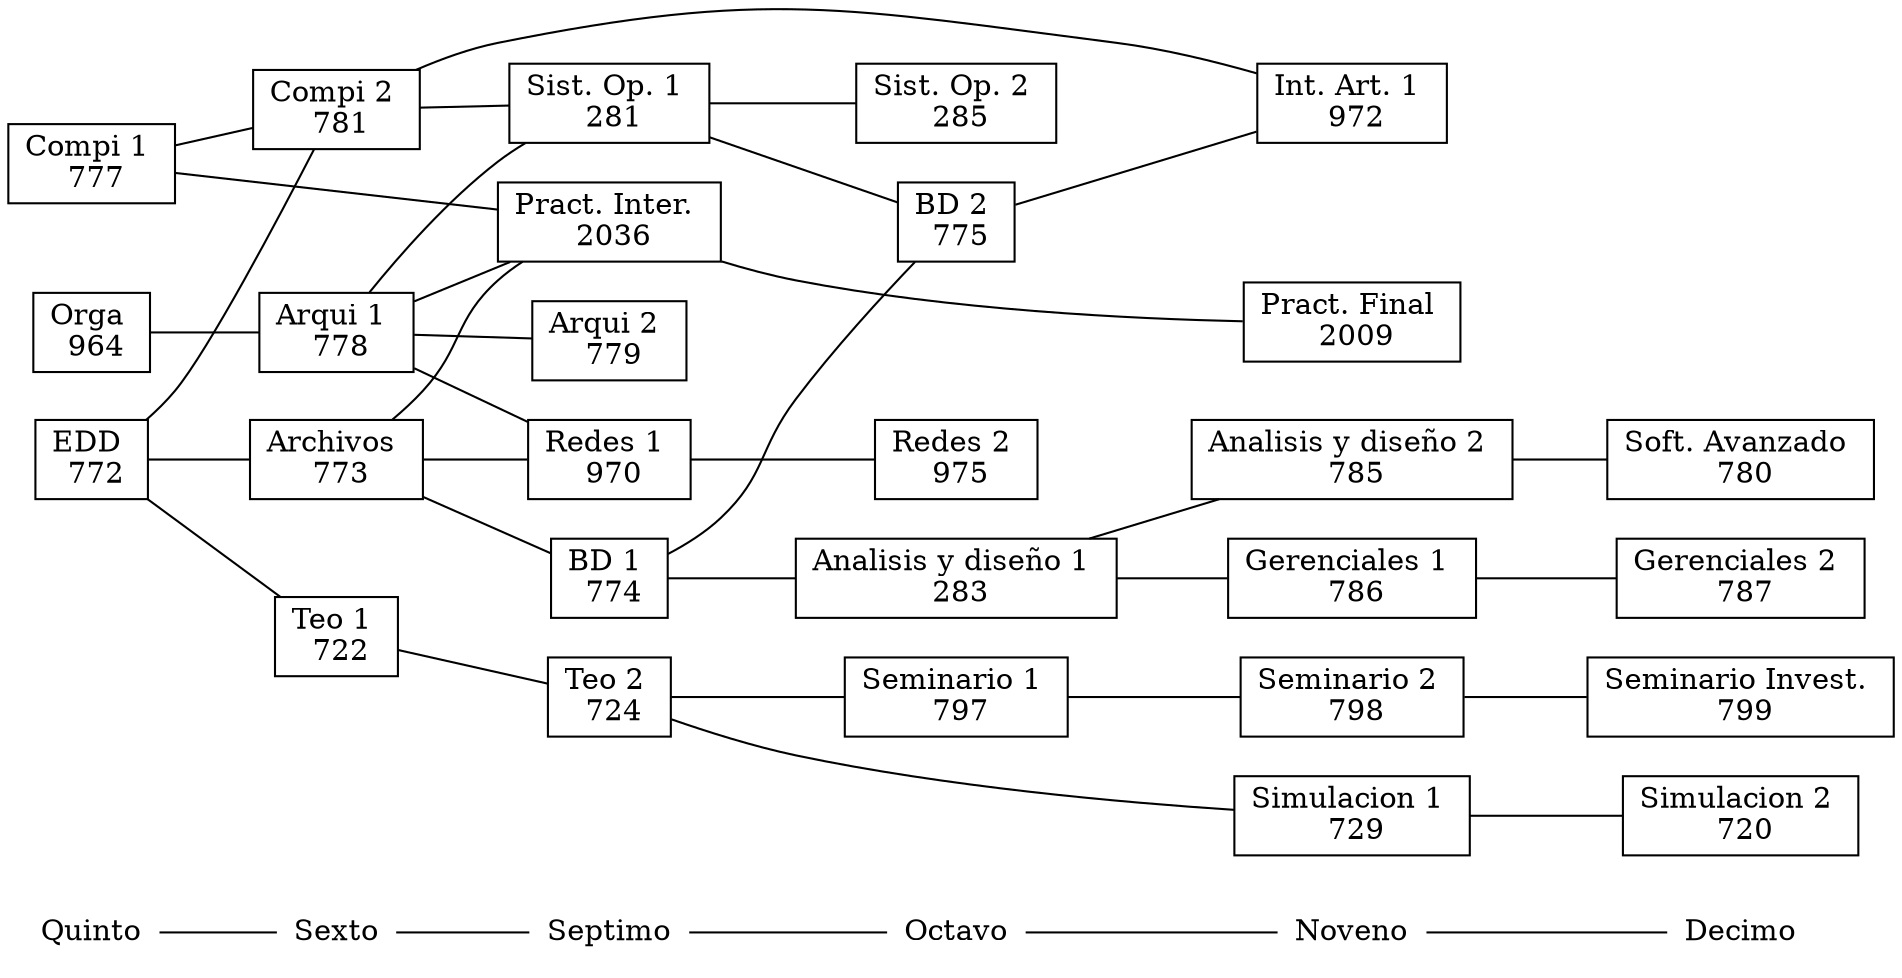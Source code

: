 graph cursos{
	
	node [shape=none]
	
    Quinto -- Sexto;
	Sexto -- Septimo;
	Septimo -- Octavo;
	Octavo -- Noveno;
	Noveno -- Decimo;

	node [shape=record];
	rankdir = LR;
	/*struct1[label="<f0> left | <f1> middle | <f2> right"];
	struct2[label="hello&#92;nworld |{ b |{c|<here> d|e}| f}| g | h"];


	struc3[label="nombre &#92;n codigo |{ b |{c|<here> d|e}| f}| g | h"];

	curso[label="{b|{x}}"];

	curso2[label="nombre &#92;n codigo"];
	*/

	
	//QUINTO
	777[label="Compi 1 &#92;n 777"];
	772[label="EDD &#92;n 772"];
	964[label="Orga &#92;n 964"];

	{rank = same Quinto 777 772 964}

	//SEXTO
	722[label="Teo 1 &#92;n 722"];
	781[label="Compi 2 &#92;n 781"];
	778[label="Arqui 1 &#92;n 778"];
	773[label="Archivos &#92;n 773"];

	{rank = same Sexto 722 781 778 773};

	//SEPTIMO
	724[label="Teo 2 &#92;n 724"];
	281[label="Sist. Op. 1 &#92;n 281"];
	779[label="Arqui 2 &#92;n 779"];
	970[label="Redes 1 &#92;n 970"];
	774[label="BD 1 &#92;n 774"];
	2036[label="Pract. Inter. &#92;n 2036"];

	{rank = same Septimo 724 281 779 970 774 2036};

	//OCTAVO
	285[label="Sist. Op. 2 &#92;n 285"];
	975[label="Redes 2 &#92;n 975"];
	775[label="BD 2 &#92;n 775"];
	283[label="Analisis y diseño 1 &#92;n 283"];
	797[label="Seminario 1 &#92;n 797"];

	{rank = same Octavo 285 975 775 283 797};

	//NOVENO
	729[label="Simulacion 1 &#92;n 729"];
	786[label="Gerenciales 1 &#92;n 786"];
	972[label="Int. Art. 1 &#92;n 972"];
	785[label="Analisis y diseño 2 &#92;n 785"];
	798[label="Seminario 2 &#92;n 798"];
	2009[label="Pract. Final &#92;n 2009"];

	{rank = same Noveno 729 786 972 785 798 2009}

	//DECIMO
	787[label="Gerenciales 2 &#92;n 787"];
	720[label="Simulacion 2 &#92;n 720"];
	780[label="Soft. Avanzado &#92;n 780"];
	799[label="Seminario Invest. &#92;n 799"];

	{rank = same Decimo 787 720 780 799};


	//RELACIONES
	//QUINTO
	777 -- {781,2036};
	772 -- {722,781,773};
	964 -- {778};

	//SEXTO
	722 -- {724};
	781 -- {281,972};
	778 -- {281,779,970,2036};
	773 -- {970,774,2036};

	//SEPTIMO
	724 -- {797,729};
	281 -- {285,775};
	//779 -- {}; //arqui 2 ya no abre nada
	970 -- {975};
	774 -- {775,283};
	2036 -- {2009};


	//OCTAVO
	//285 -- {}; SOPES 2 YA NO ABRE NADA
	//975 -- {}; REDES 2 YA NO ABRE NADA
	775 -- {972};
	283 -- {786, 785};
	797 -- {798};


	//NOVENO
	729 -- {720};
	786 -- {787};
	//972 -- {}; INTELIGENCIA 1 YA NO ABRE NADA OBLIGATORIO
	785 -- {780};
	798 -- {799};
	//2009 -- {}; FINALES YA NO ABRE NADA


	//FIN













}